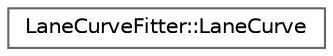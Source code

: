 digraph "Graphical Class Hierarchy"
{
 // LATEX_PDF_SIZE
  bgcolor="transparent";
  edge [fontname=Helvetica,fontsize=10,labelfontname=Helvetica,labelfontsize=10];
  node [fontname=Helvetica,fontsize=10,shape=box,height=0.2,width=0.4];
  rankdir="LR";
  Node0 [id="Node000000",label="LaneCurveFitter::LaneCurve",height=0.2,width=0.4,color="grey40", fillcolor="white", style="filled",URL="$structLaneCurveFitter_1_1LaneCurve.html",tooltip=" "];
}
